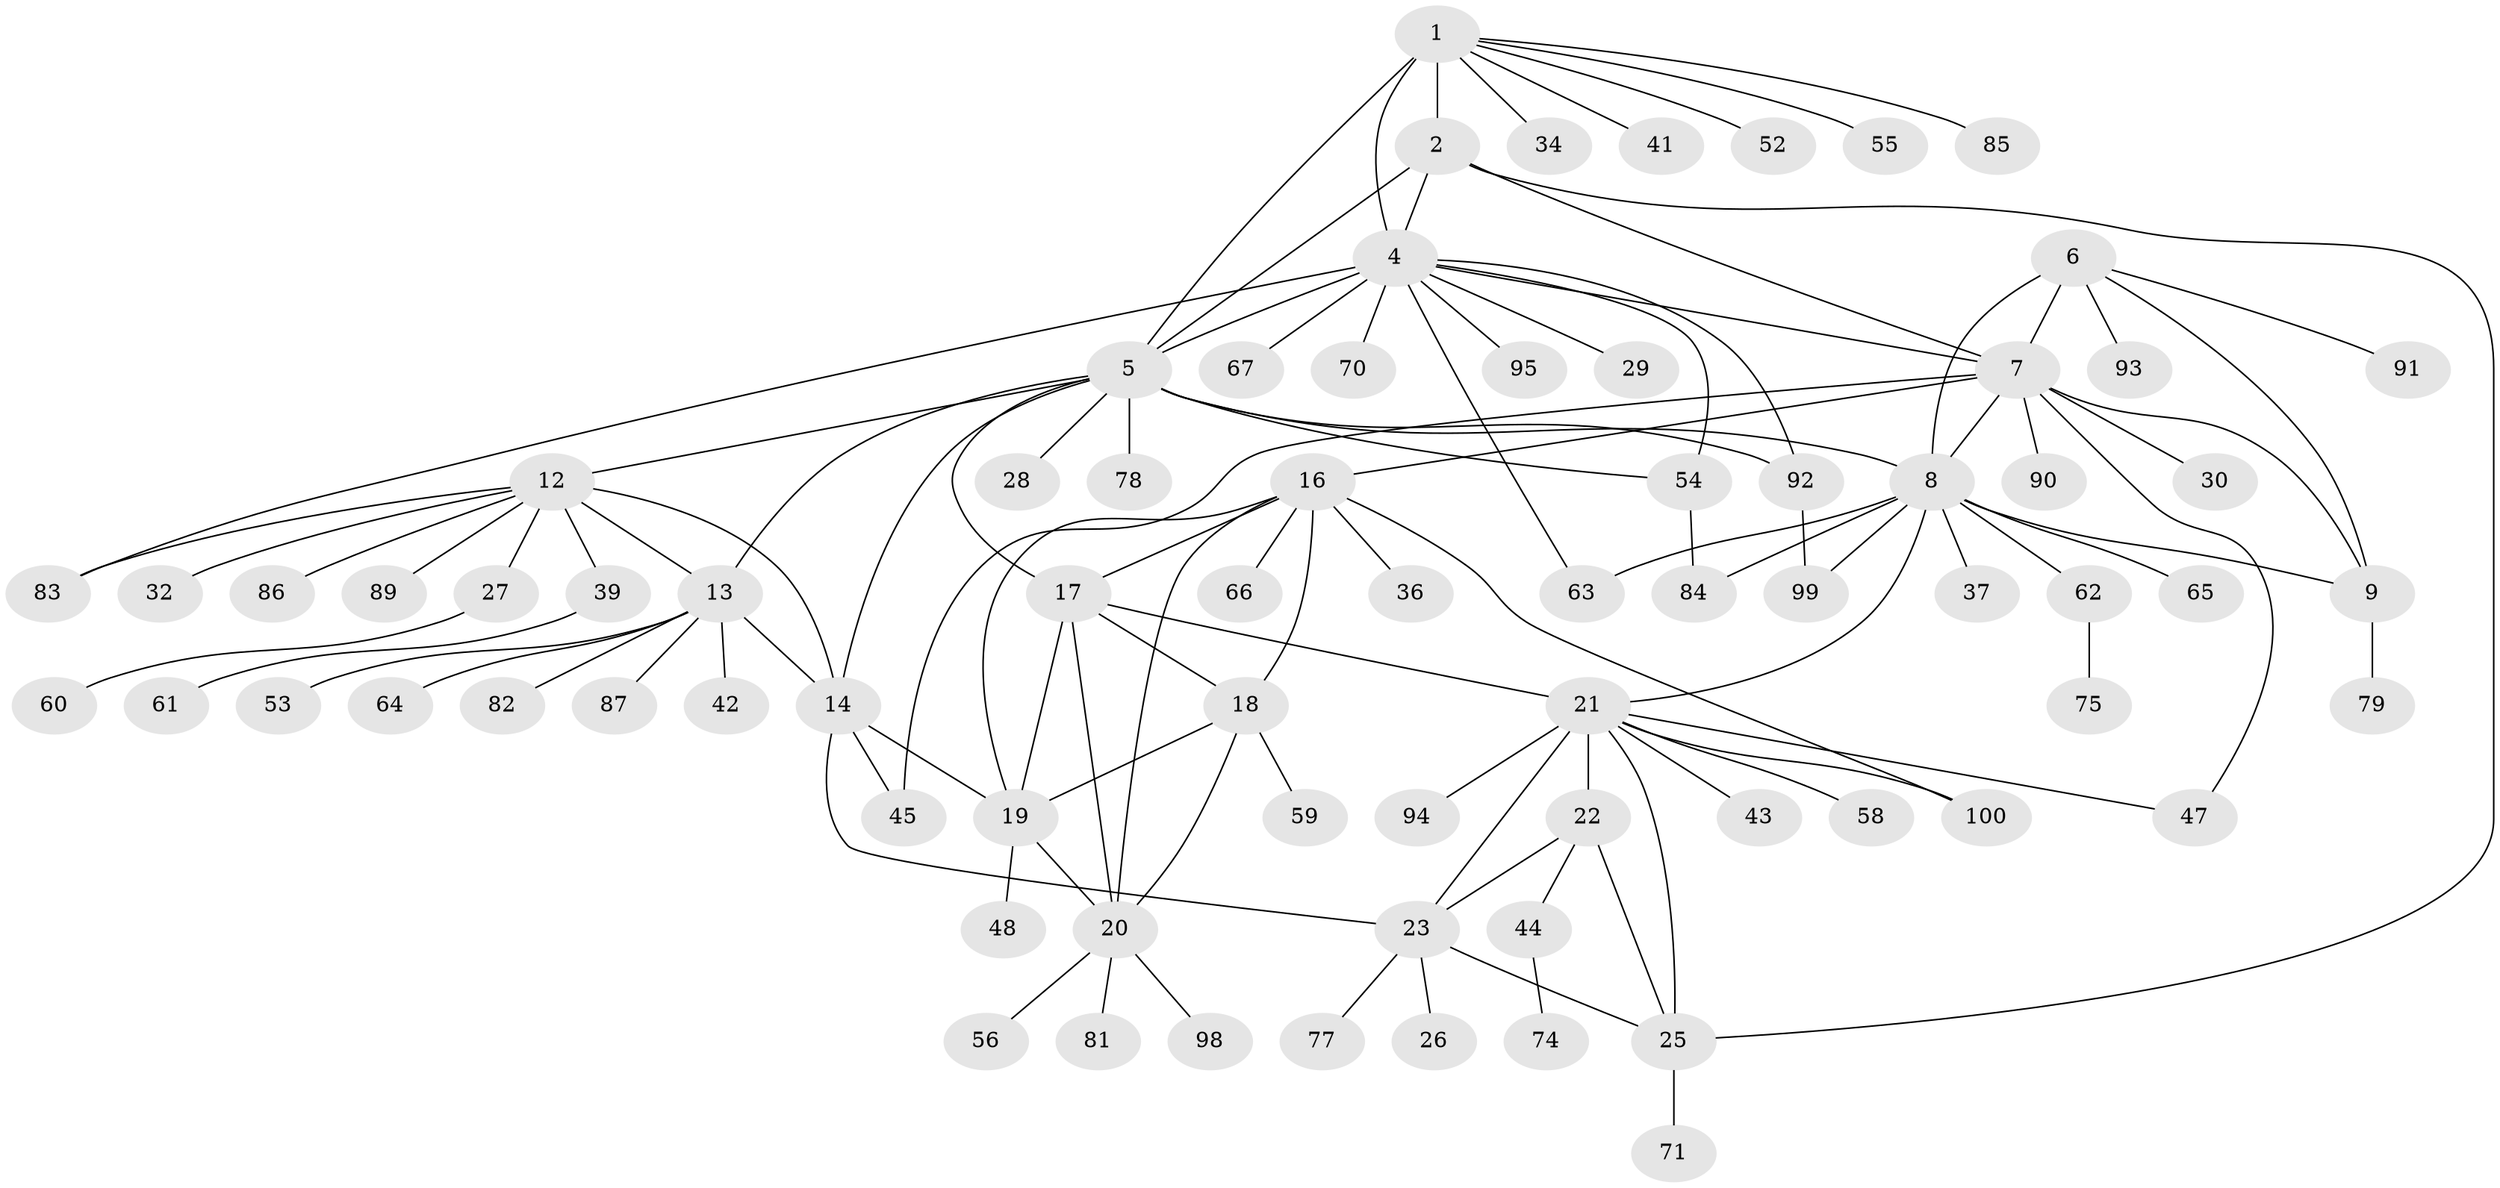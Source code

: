 // Generated by graph-tools (version 1.1) at 2025/24/03/03/25 07:24:10]
// undirected, 76 vertices, 109 edges
graph export_dot {
graph [start="1"]
  node [color=gray90,style=filled];
  1 [super="+3"];
  2 [super="+38"];
  4 [super="+31"];
  5 [super="+11"];
  6 [super="+76"];
  7 [super="+35"];
  8 [super="+10"];
  9;
  12 [super="+97"];
  13 [super="+50"];
  14 [super="+15"];
  16 [super="+80"];
  17 [super="+49"];
  18 [super="+33"];
  19 [super="+51"];
  20 [super="+68"];
  21 [super="+24"];
  22 [super="+40"];
  23 [super="+88"];
  25 [super="+57"];
  26;
  27;
  28;
  29;
  30;
  32;
  34;
  36;
  37;
  39;
  41;
  42;
  43;
  44 [super="+46"];
  45;
  47;
  48;
  52;
  53;
  54;
  55;
  56;
  58;
  59;
  60;
  61;
  62 [super="+73"];
  63;
  64;
  65 [super="+69"];
  66;
  67;
  70 [super="+72"];
  71;
  74;
  75;
  77;
  78;
  79;
  81;
  82;
  83;
  84;
  85;
  86;
  87;
  89;
  90;
  91;
  92 [super="+96"];
  93;
  94;
  95;
  98;
  99;
  100;
  1 -- 2 [weight=2];
  1 -- 4 [weight=2];
  1 -- 5 [weight=2];
  1 -- 41;
  1 -- 85;
  1 -- 34;
  1 -- 52;
  1 -- 55;
  2 -- 4;
  2 -- 5;
  2 -- 25;
  2 -- 7;
  4 -- 5 [weight=2];
  4 -- 7;
  4 -- 29;
  4 -- 54;
  4 -- 63;
  4 -- 67;
  4 -- 70;
  4 -- 92;
  4 -- 95;
  4 -- 83;
  5 -- 17;
  5 -- 28;
  5 -- 78;
  5 -- 12;
  5 -- 13;
  5 -- 14 [weight=2];
  5 -- 54;
  5 -- 8;
  5 -- 92;
  6 -- 7;
  6 -- 8 [weight=2];
  6 -- 9;
  6 -- 91;
  6 -- 93;
  7 -- 8 [weight=2];
  7 -- 9;
  7 -- 16;
  7 -- 30;
  7 -- 45;
  7 -- 47;
  7 -- 90;
  8 -- 9 [weight=2];
  8 -- 37;
  8 -- 62;
  8 -- 63;
  8 -- 65;
  8 -- 99;
  8 -- 21;
  8 -- 84;
  9 -- 79;
  12 -- 13;
  12 -- 14 [weight=2];
  12 -- 27;
  12 -- 32;
  12 -- 39;
  12 -- 83;
  12 -- 86;
  12 -- 89;
  13 -- 14 [weight=2];
  13 -- 42;
  13 -- 53;
  13 -- 64;
  13 -- 82;
  13 -- 87;
  14 -- 23;
  14 -- 45;
  14 -- 19;
  16 -- 17;
  16 -- 18;
  16 -- 19;
  16 -- 20;
  16 -- 36;
  16 -- 66;
  16 -- 100;
  17 -- 18;
  17 -- 19;
  17 -- 20;
  17 -- 21;
  18 -- 19;
  18 -- 20;
  18 -- 59;
  19 -- 20;
  19 -- 48;
  20 -- 56;
  20 -- 81;
  20 -- 98;
  21 -- 22 [weight=2];
  21 -- 23 [weight=2];
  21 -- 25 [weight=2];
  21 -- 100;
  21 -- 43;
  21 -- 47;
  21 -- 58;
  21 -- 94;
  22 -- 23;
  22 -- 25;
  22 -- 44;
  23 -- 25;
  23 -- 26;
  23 -- 77;
  25 -- 71;
  27 -- 60;
  39 -- 61;
  44 -- 74;
  54 -- 84;
  62 -- 75;
  92 -- 99;
}
